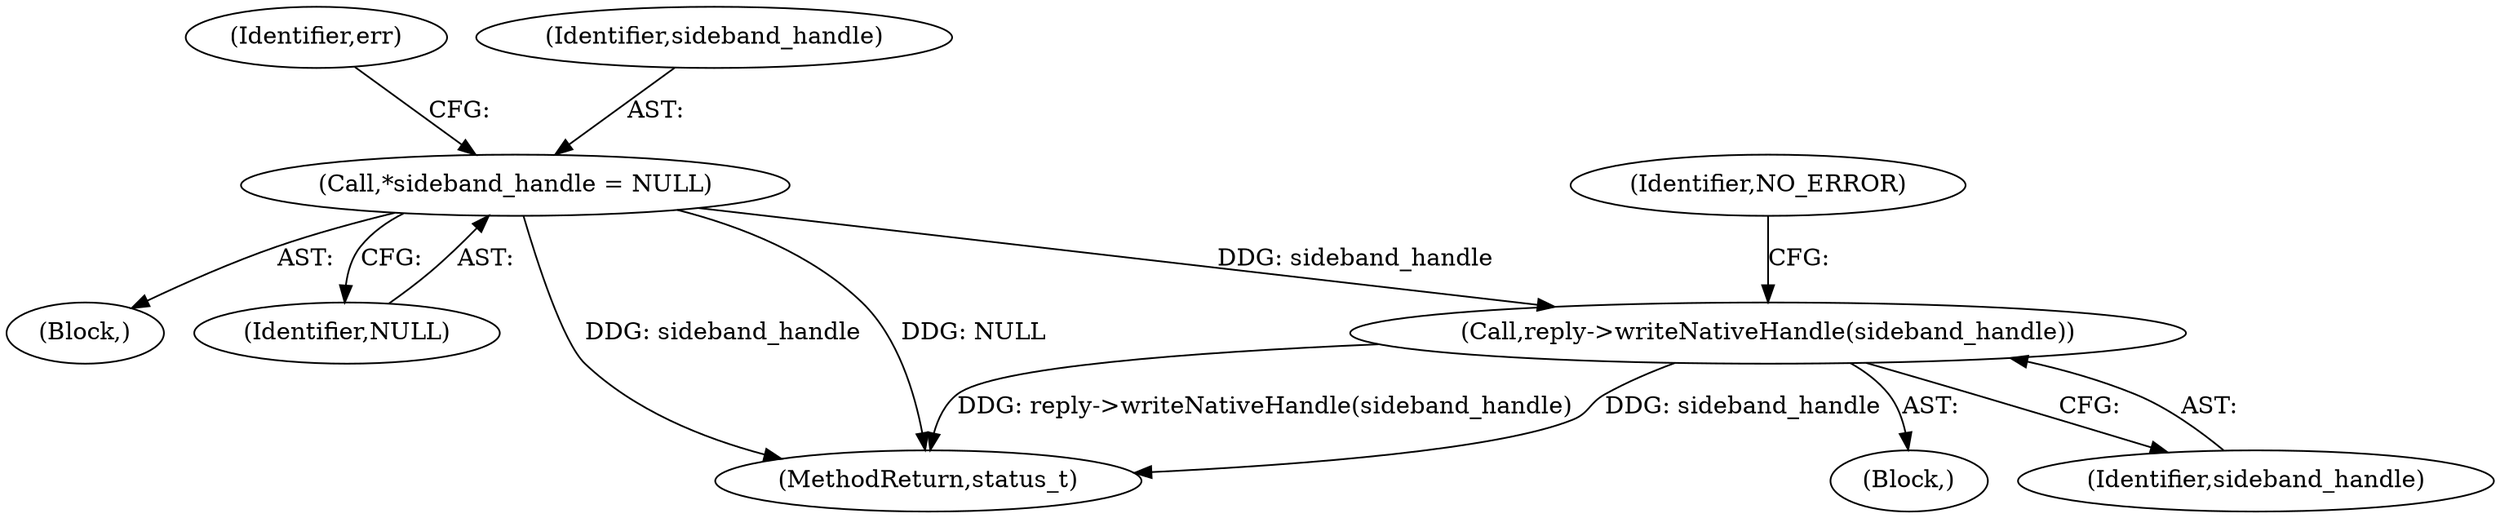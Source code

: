 digraph "0_Android_295c883fe3105b19bcd0f9e07d54c6b589fc5bff@API" {
"1000939" [label="(Call,reply->writeNativeHandle(sideband_handle))"];
"1000919" [label="(Call,*sideband_handle = NULL)"];
"1000939" [label="(Call,reply->writeNativeHandle(sideband_handle))"];
"1000893" [label="(Block,)"];
"1000919" [label="(Call,*sideband_handle = NULL)"];
"1000942" [label="(Identifier,NO_ERROR)"];
"1000940" [label="(Identifier,sideband_handle)"];
"1000921" [label="(Identifier,NULL)"];
"1000924" [label="(Identifier,err)"];
"1001214" [label="(MethodReturn,status_t)"];
"1000938" [label="(Block,)"];
"1000920" [label="(Identifier,sideband_handle)"];
"1000939" -> "1000938"  [label="AST: "];
"1000939" -> "1000940"  [label="CFG: "];
"1000940" -> "1000939"  [label="AST: "];
"1000942" -> "1000939"  [label="CFG: "];
"1000939" -> "1001214"  [label="DDG: reply->writeNativeHandle(sideband_handle)"];
"1000939" -> "1001214"  [label="DDG: sideband_handle"];
"1000919" -> "1000939"  [label="DDG: sideband_handle"];
"1000919" -> "1000893"  [label="AST: "];
"1000919" -> "1000921"  [label="CFG: "];
"1000920" -> "1000919"  [label="AST: "];
"1000921" -> "1000919"  [label="AST: "];
"1000924" -> "1000919"  [label="CFG: "];
"1000919" -> "1001214"  [label="DDG: sideband_handle"];
"1000919" -> "1001214"  [label="DDG: NULL"];
}
